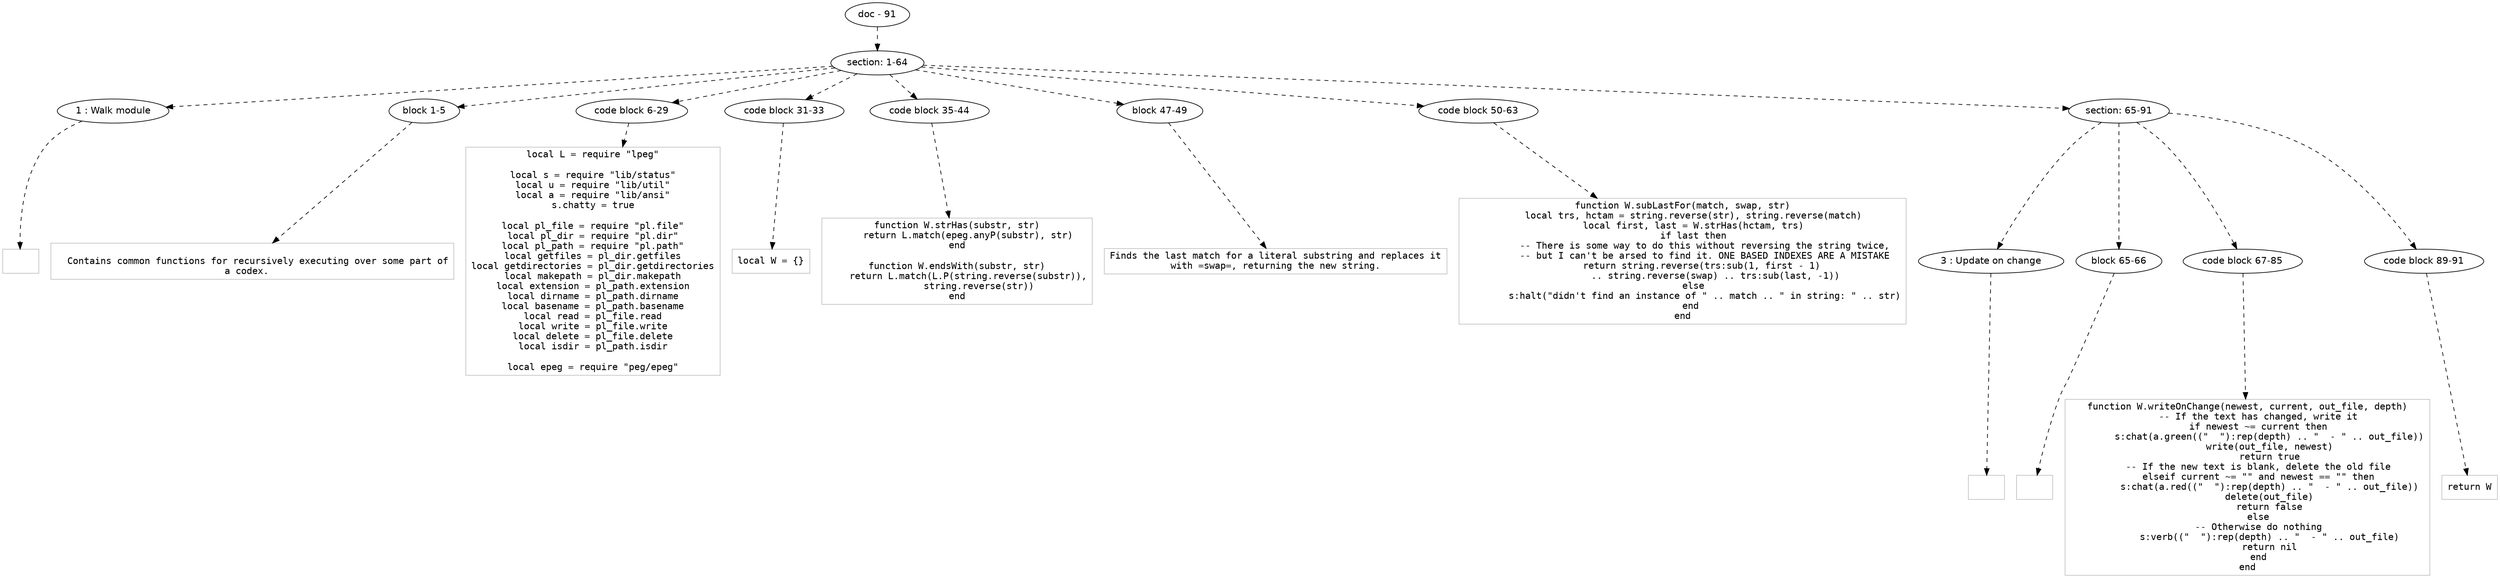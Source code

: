 digraph hierarchy {

node [fontname=Helvetica]
edge [style=dashed]

doc_0 [label="doc - 91"]


doc_0 -> { section_1}
{rank=same; section_1}

section_1 [label="section: 1-64"]


section_1 -> { header_2 block_3 codeblock_4 codeblock_5 codeblock_6 block_7 codeblock_8 section_9}
{rank=same; header_2 block_3 codeblock_4 codeblock_5 codeblock_6 block_7 codeblock_8 section_9}

header_2 [label="1 : Walk module"]

block_3 [label="block 1-5"]

codeblock_4 [label="code block 6-29"]

codeblock_5 [label="code block 31-33"]

codeblock_6 [label="code block 35-44"]

block_7 [label="block 47-49"]

codeblock_8 [label="code block 50-63"]

section_9 [label="section: 65-91"]


header_2 -> leaf_10
leaf_10  [color=Gray,shape=rectangle,fontname=Inconsolata,label=""]
block_3 -> leaf_11
leaf_11  [color=Gray,shape=rectangle,fontname=Inconsolata,label="
  Contains common functions for recursively executing over some part of
a codex.  
"]
codeblock_4 -> leaf_12
leaf_12  [color=Gray,shape=rectangle,fontname=Inconsolata,label="local L = require \"lpeg\"

local s = require \"lib/status\"
local u = require \"lib/util\"
local a = require \"lib/ansi\"
s.chatty = true

local pl_file = require \"pl.file\"
local pl_dir = require \"pl.dir\"
local pl_path = require \"pl.path\"
local getfiles = pl_dir.getfiles
local getdirectories = pl_dir.getdirectories
local makepath = pl_dir.makepath
local extension = pl_path.extension
local dirname = pl_path.dirname
local basename = pl_path.basename
local read = pl_file.read
local write = pl_file.write
local delete = pl_file.delete
local isdir = pl_path.isdir

local epeg = require \"peg/epeg\""]
codeblock_5 -> leaf_13
leaf_13  [color=Gray,shape=rectangle,fontname=Inconsolata,label="local W = {}"]
codeblock_6 -> leaf_14
leaf_14  [color=Gray,shape=rectangle,fontname=Inconsolata,label="function W.strHas(substr, str)
    return L.match(epeg.anyP(substr), str)
end

function W.endsWith(substr, str)
    return L.match(L.P(string.reverse(substr)),
        string.reverse(str))
end"]
block_7 -> leaf_15
leaf_15  [color=Gray,shape=rectangle,fontname=Inconsolata,label="Finds the last match for a literal substring and replaces it
with =swap=, returning the new string.
"]
codeblock_8 -> leaf_16
leaf_16  [color=Gray,shape=rectangle,fontname=Inconsolata,label="function W.subLastFor(match, swap, str)
    local trs, hctam = string.reverse(str), string.reverse(match)
    local first, last = W.strHas(hctam, trs)
    if last then
        -- There is some way to do this without reversing the string twice,
        -- but I can't be arsed to find it. ONE BASED INDEXES ARE A MISTAKE
        return string.reverse(trs:sub(1, first - 1) 
            .. string.reverse(swap) .. trs:sub(last, -1))
    else
        s:halt(\"didn't find an instance of \" .. match .. \" in string: \" .. str)
    end 
end"]
section_9 -> { header_17 block_18 codeblock_19 codeblock_20}
{rank=same; header_17 block_18 codeblock_19 codeblock_20}

header_17 [label="3 : Update on change"]

block_18 [label="block 65-66"]

codeblock_19 [label="code block 67-85"]

codeblock_20 [label="code block 89-91"]


header_17 -> leaf_21
leaf_21  [color=Gray,shape=rectangle,fontname=Inconsolata,label=""]
block_18 -> leaf_22
leaf_22  [color=Gray,shape=rectangle,fontname=Inconsolata,label=""]
codeblock_19 -> leaf_23
leaf_23  [color=Gray,shape=rectangle,fontname=Inconsolata,label="function W.writeOnChange(newest, current, out_file, depth)
    -- If the text has changed, write it
    if newest ~= current then
        s:chat(a.green((\"  \"):rep(depth) .. \"  - \" .. out_file))
        write(out_file, newest)
        return true
    -- If the new text is blank, delete the old file
    elseif current ~= \"\" and newest == \"\" then
        s:chat(a.red((\"  \"):rep(depth) .. \"  - \" .. out_file))
        delete(out_file)
        return false
    else
    -- Otherwise do nothing
        s:verb((\"  \"):rep(depth) .. \"  - \" .. out_file)
        return nil
    end
end"]
codeblock_20 -> leaf_24
leaf_24  [color=Gray,shape=rectangle,fontname=Inconsolata,label="return W"]

}
